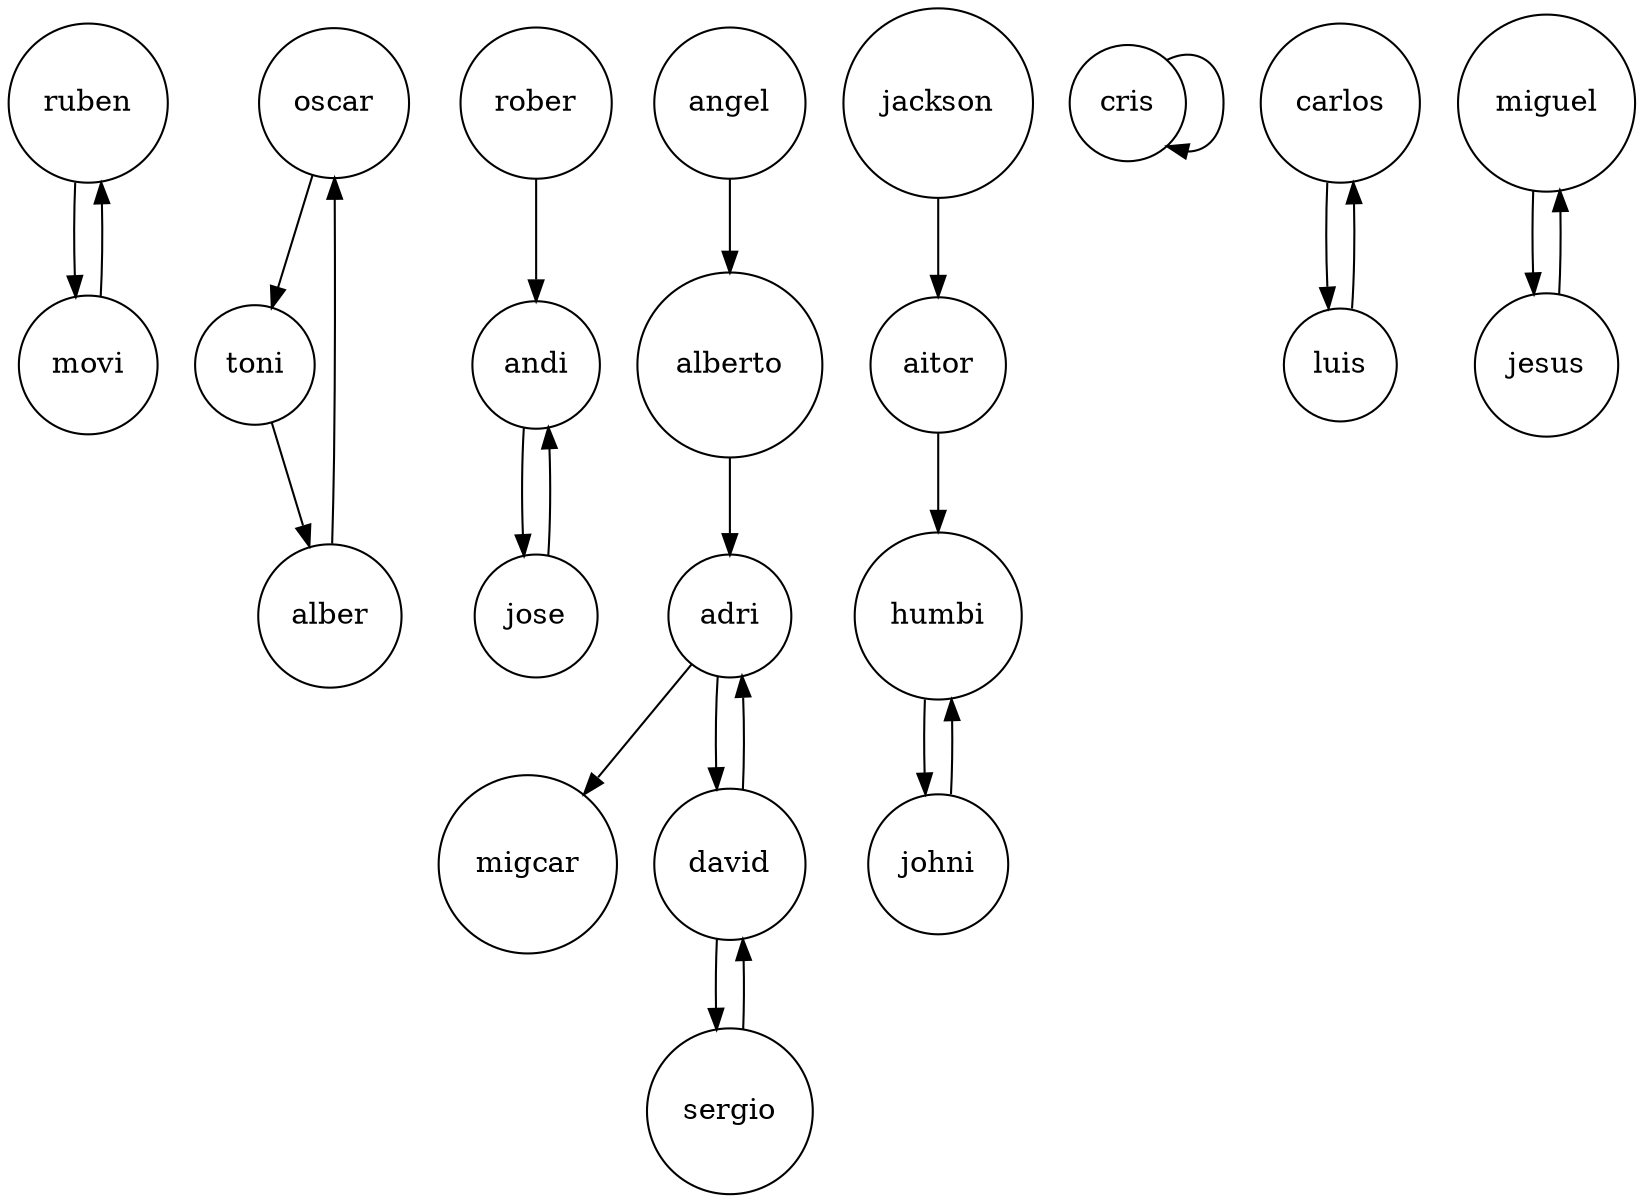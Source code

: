 digraph popular{
    node [shape=circle];

    ruben -> movi;
    oscar -> toni;
    toni -> alber;
    rober -> andi;
    adri -> migcar;
    jackson -> aitor;
    cris -> cris;
    alber -> oscar;
    alberto -> adri;
    angel -> alberto;
    andi -> jose;
    aitor -> humbi;
    sergio -> david;
    david -> sergio;
    carlos -> luis;
    luis -> carlos;
    miguel -> jesus;
    jesus -> miguel;
    movi -> ruben;
    jose -> andi;
    adri -> david;
    david -> adri;
    humbi -> johni;
    johni -> humbi;
}
